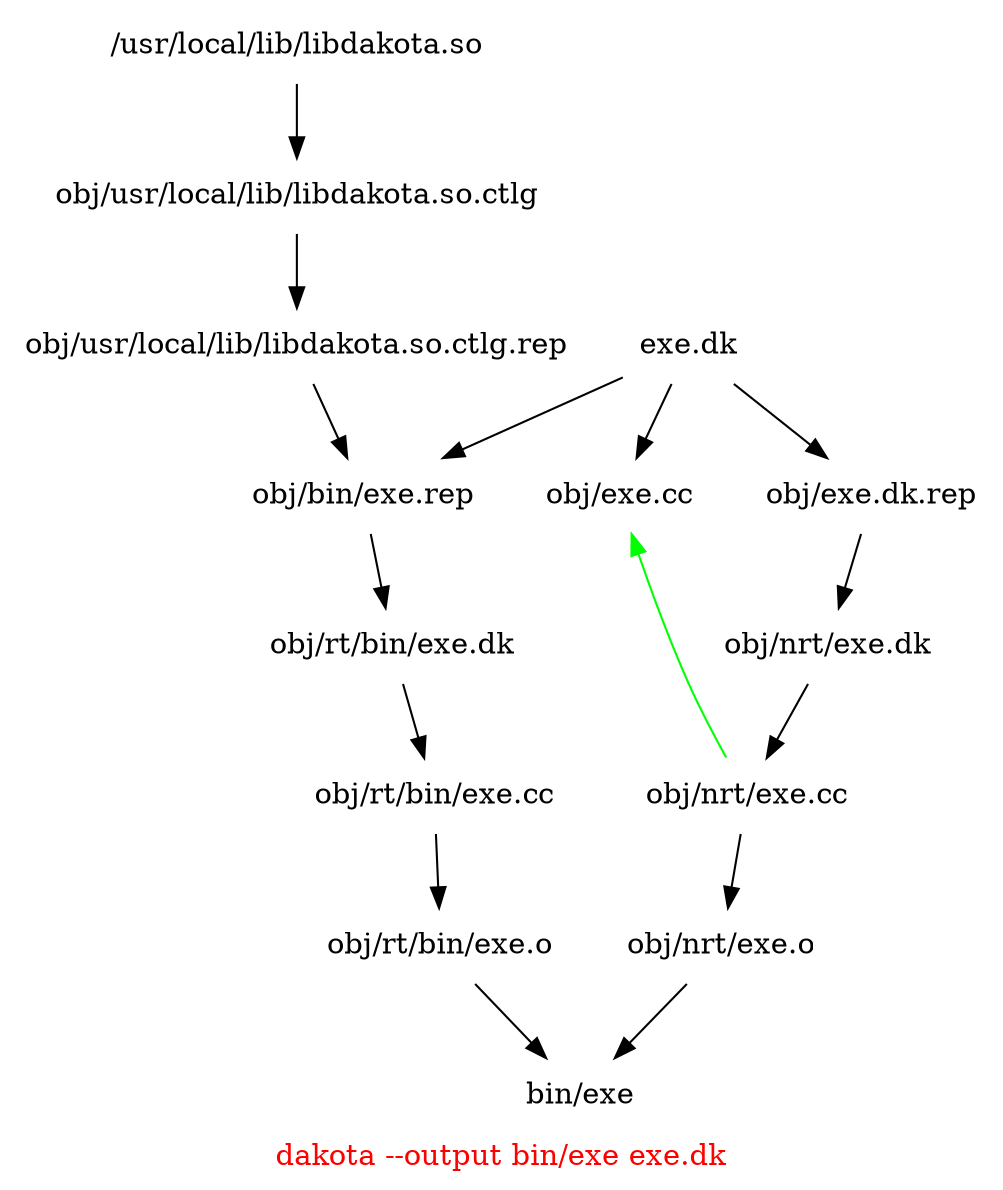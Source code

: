 digraph
{
  graph [ rankdir = "TB" ];
  graph [ label = "dakota --output bin/exe exe.dk", fontcolor = red ];
  graph [ size = "8,8" ];
  node [ shape = plaintext ];

  "/usr/local/lib/libdakota.so" -> "obj/usr/local/lib/libdakota.so.ctlg";
  "obj/usr/local/lib/libdakota.so.ctlg" -> "obj/usr/local/lib/libdakota.so.ctlg.rep";
  "obj/usr/local/lib/libdakota.so.ctlg.rep" -> "obj/bin/exe.rep";

  "exe.dk" -> "obj/exe.cc";
  "exe.dk" -> "obj/exe.dk.rep" -> "obj/nrt/exe.dk" -> "obj/nrt/exe.cc" -> "obj/nrt/exe.o" -> "bin/exe";
  "exe.dk" -> "obj/bin/exe.rep" -> "obj/rt/bin/exe.dk" -> "obj/rt/bin/exe.cc" -> "obj/rt/bin/exe.o" -> "bin/exe";

  { rank = same; "obj/exe.cc"; "obj/exe.dk.rep" }

  "obj/exe.cc" -> "obj/nrt/exe.cc" [ constraint = false, dir = back, color = green ];
}
